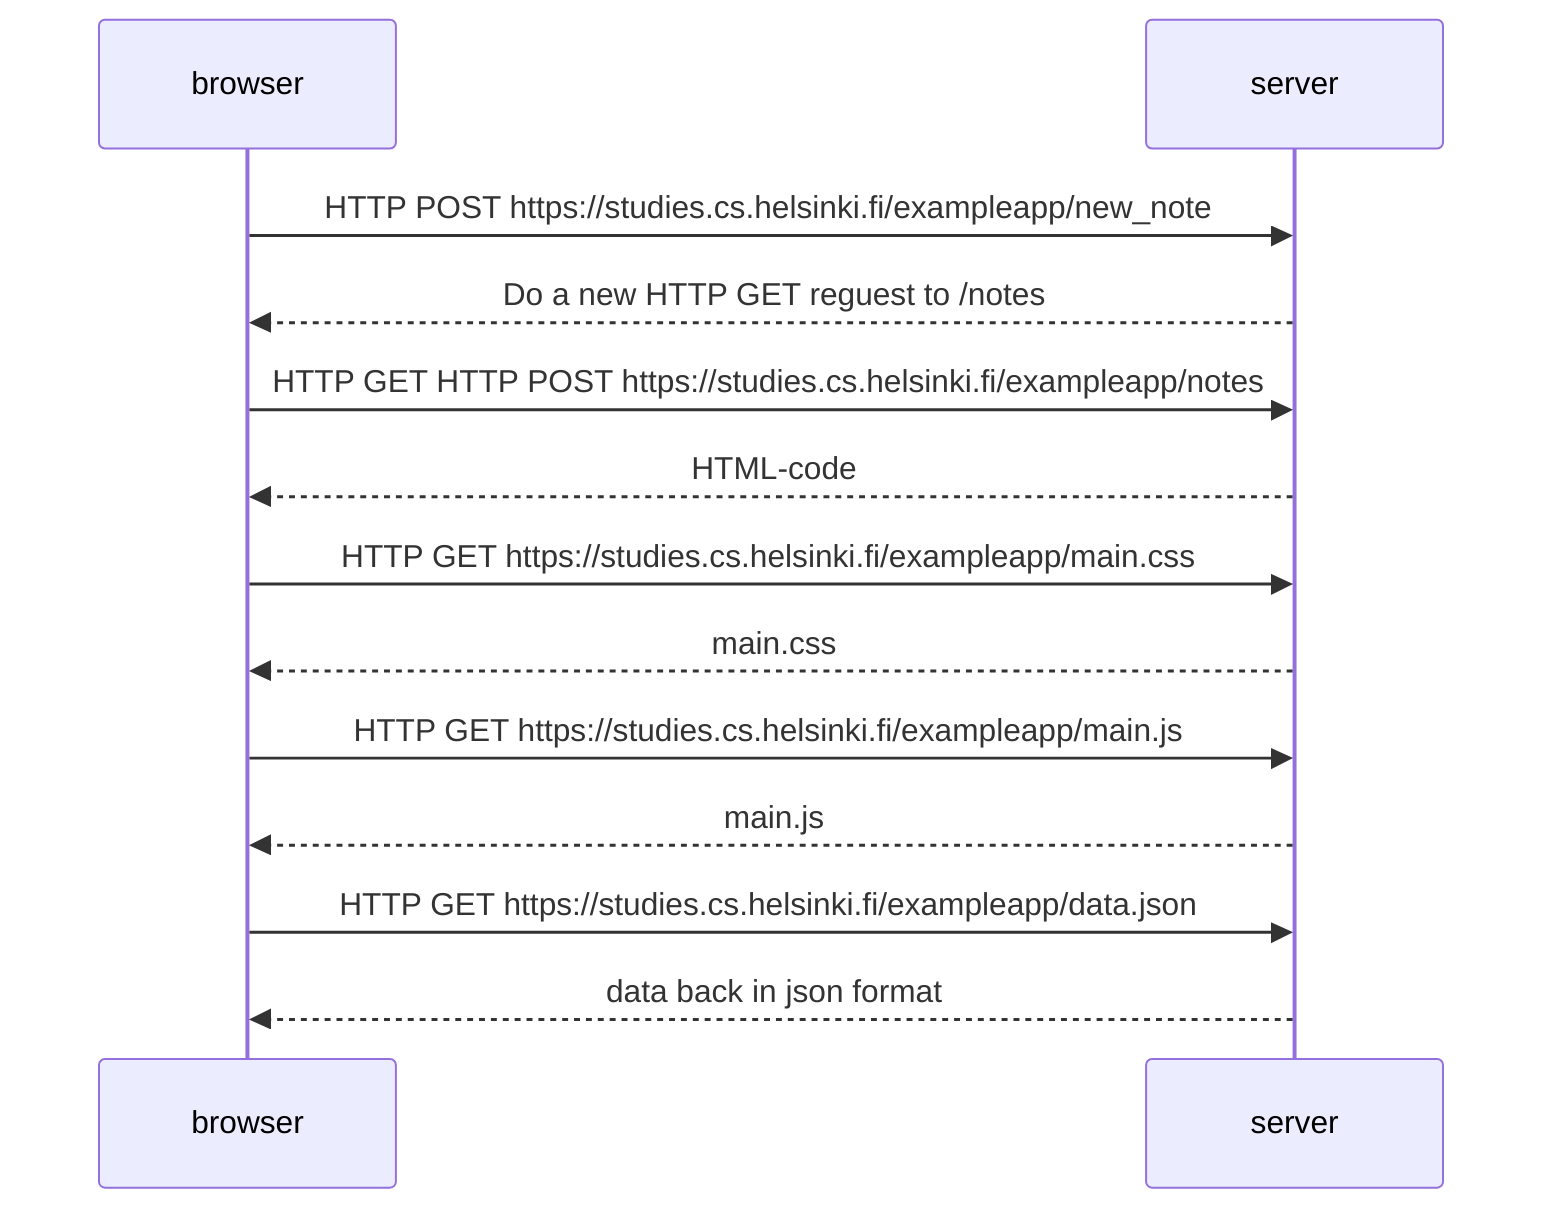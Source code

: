 sequenceDiagram
    participant browser
    participant server



   browser->>server: HTTP POST https://studies.cs.helsinki.fi/exampleapp/new_note
    server-->>browser: Do a new HTTP GET reguest to /notes
    browser->>server: HTTP GET HTTP POST https://studies.cs.helsinki.fi/exampleapp/notes
    server-->>browser: HTML-code
    browser->>server: HTTP GET https://studies.cs.helsinki.fi/exampleapp/main.css
    server-->>browser: main.css
    browser->>server: HTTP GET https://studies.cs.helsinki.fi/exampleapp/main.js
    server-->>browser: main.js
    browser->>server: HTTP GET  https://studies.cs.helsinki.fi/exampleapp/data.json
    server-->>browser: data back in json format